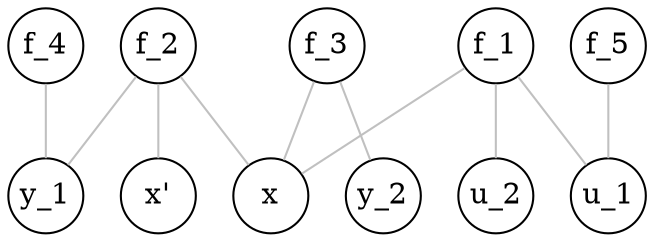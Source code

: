 graph UncontrollableFixed{
node[shape=circle,fixedsize=1]
edge[color="gray"]
	f_1--x   f_1--u_1 f_1--u_2
	f_2--x   f_2--"x'" f_2--y_1
	f_3--x   f_3--y_2
	f_4--y_1
	f_5--u_1
edge[color="black", style="setlinewidth(4)"]
}

